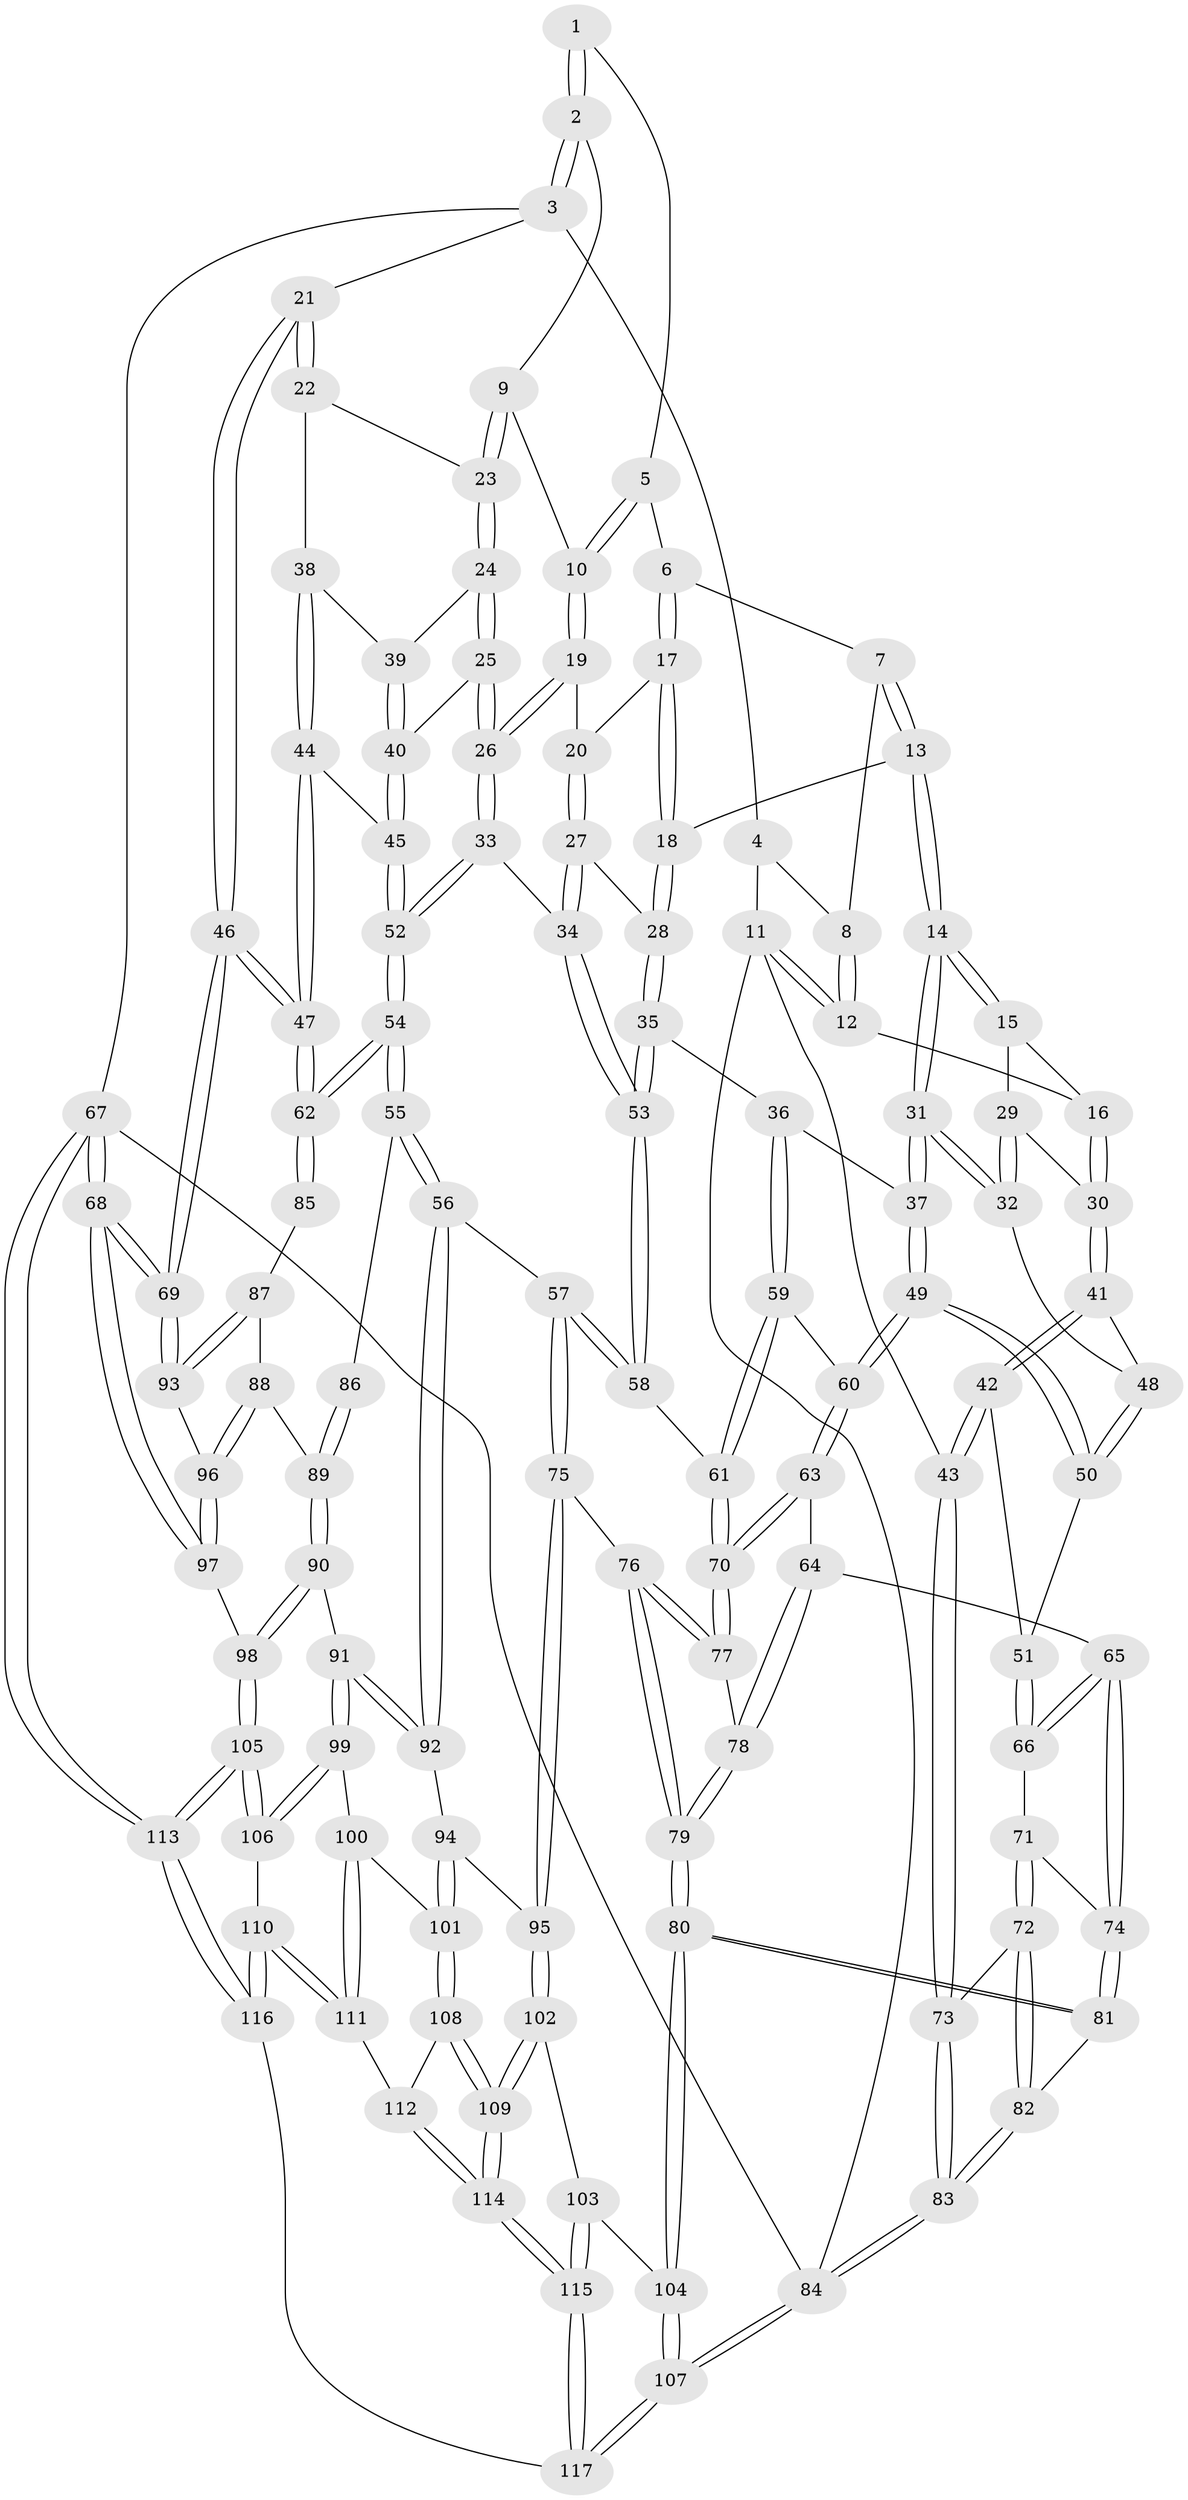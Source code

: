 // Generated by graph-tools (version 1.1) at 2025/17/03/09/25 04:17:11]
// undirected, 117 vertices, 289 edges
graph export_dot {
graph [start="1"]
  node [color=gray90,style=filled];
  1 [pos="+0.7774789352012511+0"];
  2 [pos="+1+0"];
  3 [pos="+1+0"];
  4 [pos="+0.3028932179954701+0"];
  5 [pos="+0.6246729717061997+0.05559510204132323"];
  6 [pos="+0.5038833671746286+0.11921533700573754"];
  7 [pos="+0.31292497970282945+0"];
  8 [pos="+0.3011324220095348+0"];
  9 [pos="+0.7519714738431836+0.1539397925460634"];
  10 [pos="+0.6639551362154616+0.17187971991913376"];
  11 [pos="+0+0.20294514464633434"];
  12 [pos="+0+0.17657477558365392"];
  13 [pos="+0.26968184562121955+0.19049440911467408"];
  14 [pos="+0.26479454998952573+0.19513722118213453"];
  15 [pos="+0.21951539507227202+0.2138636109114557"];
  16 [pos="+0.10261271236071137+0.2064504368670725"];
  17 [pos="+0.5083008246521955+0.14721938080532987"];
  18 [pos="+0.38669360317891815+0.25758609180846187"];
  19 [pos="+0.6275963599149116+0.2438500886097491"];
  20 [pos="+0.5548908615508347+0.2214043437635944"];
  21 [pos="+1+0.0023798254583397662"];
  22 [pos="+0.917210238621719+0.23172839681054802"];
  23 [pos="+0.7720718562956028+0.21571601533773857"];
  24 [pos="+0.7282620385374767+0.28912759933099413"];
  25 [pos="+0.6739232398890252+0.31159883224929336"];
  26 [pos="+0.6674324307723802+0.3133829225802668"];
  27 [pos="+0.4523059447348325+0.33103989844279974"];
  28 [pos="+0.4421363522965783+0.33425365290785974"];
  29 [pos="+0.2159532811430586+0.22245540941284067"];
  30 [pos="+0.1178345095829194+0.34403112960270377"];
  31 [pos="+0.28683110698221426+0.38256416758641787"];
  32 [pos="+0.190911160807275+0.3532412939084105"];
  33 [pos="+0.6458149908718559+0.3807916633886134"];
  34 [pos="+0.6380596996912716+0.3825780811198449"];
  35 [pos="+0.41986572969079594+0.39083158239876986"];
  36 [pos="+0.4084514190618548+0.3993540289258781"];
  37 [pos="+0.29682587416716455+0.40428222858817825"];
  38 [pos="+0.8446839595968223+0.31239829339971525"];
  39 [pos="+0.812898281522038+0.3103751154966684"];
  40 [pos="+0.7803133076568255+0.36738169902426937"];
  41 [pos="+0.11244865028396608+0.3555729673143455"];
  42 [pos="+0+0.4226420578268471"];
  43 [pos="+0+0.4225070933222599"];
  44 [pos="+0.8571082833742595+0.43184392500670915"];
  45 [pos="+0.8168850229858922+0.43976372222996135"];
  46 [pos="+1+0.5151011070562173"];
  47 [pos="+1+0.5256717236989314"];
  48 [pos="+0.1746884486630656+0.36870701578254433"];
  49 [pos="+0.2520878839371453+0.46561515532112435"];
  50 [pos="+0.195879757796826+0.4564552193243619"];
  51 [pos="+0.13634045528179325+0.47649726481722826"];
  52 [pos="+0.7132072354191795+0.48325916145909376"];
  53 [pos="+0.5243429391201339+0.47363851224956727"];
  54 [pos="+0.6985032203367811+0.5890523474579314"];
  55 [pos="+0.6967988149181775+0.5923516682932788"];
  56 [pos="+0.6703434532233548+0.6132404279971718"];
  57 [pos="+0.5571071380504027+0.594944148007589"];
  58 [pos="+0.5251293636968628+0.5650847005601949"];
  59 [pos="+0.39831059941724484+0.4853829056493328"];
  60 [pos="+0.26189387455939434+0.4927434467097199"];
  61 [pos="+0.4054126266195221+0.5635367045890615"];
  62 [pos="+1+0.537271374100221"];
  63 [pos="+0.2799253561494582+0.5816442741451828"];
  64 [pos="+0.2731879644501806+0.5875277042027461"];
  65 [pos="+0.2517311939326059+0.5927769720227083"];
  66 [pos="+0.1520168505675444+0.5768717625707185"];
  67 [pos="+1+1"];
  68 [pos="+1+1"];
  69 [pos="+1+0.7106265986024743"];
  70 [pos="+0.3675426230838666+0.5939738599978962"];
  71 [pos="+0.14279769558095626+0.5845568021425321"];
  72 [pos="+0.07074086726944068+0.6283903815385544"];
  73 [pos="+0+0.5003901689931364"];
  74 [pos="+0.18388086080468036+0.6730250231565228"];
  75 [pos="+0.46073681778757797+0.7412434087012206"];
  76 [pos="+0.40769889442073276+0.7065845496648628"];
  77 [pos="+0.39075922548388226+0.6751357105777346"];
  78 [pos="+0.27134534582119274+0.7048303827520783"];
  79 [pos="+0.2412692469527898+0.7993576309860632"];
  80 [pos="+0.22130390033340624+0.8267927385994919"];
  81 [pos="+0.14224479086983835+0.7493888690649427"];
  82 [pos="+0.11930546006500517+0.7389773090968517"];
  83 [pos="+0+0.9021278695073635"];
  84 [pos="+0+1"];
  85 [pos="+0.9602579172588553+0.6191613273306378"];
  86 [pos="+0.7945892330853555+0.6583491722318604"];
  87 [pos="+0.9280247716225898+0.6684969324618038"];
  88 [pos="+0.8477522136904151+0.7424964968861246"];
  89 [pos="+0.8389639772111493+0.7434178086380918"];
  90 [pos="+0.7989455432852606+0.7855550606252418"];
  91 [pos="+0.6726149265721626+0.7363197143795394"];
  92 [pos="+0.6652419070424662+0.7236083047260123"];
  93 [pos="+0.9370471463980129+0.7774536967583153"];
  94 [pos="+0.5663997377323411+0.7675871983009188"];
  95 [pos="+0.4689242921166099+0.7642844921691305"];
  96 [pos="+0.9179679458555967+0.7924610452257586"];
  97 [pos="+0.9185759731163833+0.8577903393935182"];
  98 [pos="+0.8052570353640741+0.8605278198468864"];
  99 [pos="+0.6694374863186004+0.8269620210792655"];
  100 [pos="+0.6157978851664784+0.8577317678846864"];
  101 [pos="+0.5909022212727468+0.864430589171748"];
  102 [pos="+0.4530518190332644+0.8232010921764983"];
  103 [pos="+0.3143771237343044+0.8735289074940189"];
  104 [pos="+0.22451846453331178+0.8429728163148127"];
  105 [pos="+0.7702257373542659+0.9130030086323205"];
  106 [pos="+0.7365049746591938+0.9095535966035434"];
  107 [pos="+0+1"];
  108 [pos="+0.5869900833791639+0.8684512540382715"];
  109 [pos="+0.5043161655279091+0.903245042249466"];
  110 [pos="+0.6866364166887834+0.9401724633939098"];
  111 [pos="+0.6665873218846172+0.9393172081409104"];
  112 [pos="+0.6310405324085782+0.9453701651067415"];
  113 [pos="+1+1"];
  114 [pos="+0.5011131462132344+1"];
  115 [pos="+0.46517399373817014+1"];
  116 [pos="+0.6430192589786392+1"];
  117 [pos="+0.46357235921021855+1"];
  1 -- 2;
  1 -- 2;
  1 -- 5;
  2 -- 3;
  2 -- 3;
  2 -- 9;
  3 -- 4;
  3 -- 21;
  3 -- 67;
  4 -- 8;
  4 -- 11;
  5 -- 6;
  5 -- 10;
  5 -- 10;
  6 -- 7;
  6 -- 17;
  6 -- 17;
  7 -- 8;
  7 -- 13;
  7 -- 13;
  8 -- 12;
  8 -- 12;
  9 -- 10;
  9 -- 23;
  9 -- 23;
  10 -- 19;
  10 -- 19;
  11 -- 12;
  11 -- 12;
  11 -- 43;
  11 -- 84;
  12 -- 16;
  13 -- 14;
  13 -- 14;
  13 -- 18;
  14 -- 15;
  14 -- 15;
  14 -- 31;
  14 -- 31;
  15 -- 16;
  15 -- 29;
  16 -- 30;
  16 -- 30;
  17 -- 18;
  17 -- 18;
  17 -- 20;
  18 -- 28;
  18 -- 28;
  19 -- 20;
  19 -- 26;
  19 -- 26;
  20 -- 27;
  20 -- 27;
  21 -- 22;
  21 -- 22;
  21 -- 46;
  21 -- 46;
  22 -- 23;
  22 -- 38;
  23 -- 24;
  23 -- 24;
  24 -- 25;
  24 -- 25;
  24 -- 39;
  25 -- 26;
  25 -- 26;
  25 -- 40;
  26 -- 33;
  26 -- 33;
  27 -- 28;
  27 -- 34;
  27 -- 34;
  28 -- 35;
  28 -- 35;
  29 -- 30;
  29 -- 32;
  29 -- 32;
  30 -- 41;
  30 -- 41;
  31 -- 32;
  31 -- 32;
  31 -- 37;
  31 -- 37;
  32 -- 48;
  33 -- 34;
  33 -- 52;
  33 -- 52;
  34 -- 53;
  34 -- 53;
  35 -- 36;
  35 -- 53;
  35 -- 53;
  36 -- 37;
  36 -- 59;
  36 -- 59;
  37 -- 49;
  37 -- 49;
  38 -- 39;
  38 -- 44;
  38 -- 44;
  39 -- 40;
  39 -- 40;
  40 -- 45;
  40 -- 45;
  41 -- 42;
  41 -- 42;
  41 -- 48;
  42 -- 43;
  42 -- 43;
  42 -- 51;
  43 -- 73;
  43 -- 73;
  44 -- 45;
  44 -- 47;
  44 -- 47;
  45 -- 52;
  45 -- 52;
  46 -- 47;
  46 -- 47;
  46 -- 69;
  46 -- 69;
  47 -- 62;
  47 -- 62;
  48 -- 50;
  48 -- 50;
  49 -- 50;
  49 -- 50;
  49 -- 60;
  49 -- 60;
  50 -- 51;
  51 -- 66;
  51 -- 66;
  52 -- 54;
  52 -- 54;
  53 -- 58;
  53 -- 58;
  54 -- 55;
  54 -- 55;
  54 -- 62;
  54 -- 62;
  55 -- 56;
  55 -- 56;
  55 -- 86;
  56 -- 57;
  56 -- 92;
  56 -- 92;
  57 -- 58;
  57 -- 58;
  57 -- 75;
  57 -- 75;
  58 -- 61;
  59 -- 60;
  59 -- 61;
  59 -- 61;
  60 -- 63;
  60 -- 63;
  61 -- 70;
  61 -- 70;
  62 -- 85;
  62 -- 85;
  63 -- 64;
  63 -- 70;
  63 -- 70;
  64 -- 65;
  64 -- 78;
  64 -- 78;
  65 -- 66;
  65 -- 66;
  65 -- 74;
  65 -- 74;
  66 -- 71;
  67 -- 68;
  67 -- 68;
  67 -- 113;
  67 -- 113;
  67 -- 84;
  68 -- 69;
  68 -- 69;
  68 -- 97;
  68 -- 97;
  69 -- 93;
  69 -- 93;
  70 -- 77;
  70 -- 77;
  71 -- 72;
  71 -- 72;
  71 -- 74;
  72 -- 73;
  72 -- 82;
  72 -- 82;
  73 -- 83;
  73 -- 83;
  74 -- 81;
  74 -- 81;
  75 -- 76;
  75 -- 95;
  75 -- 95;
  76 -- 77;
  76 -- 77;
  76 -- 79;
  76 -- 79;
  77 -- 78;
  78 -- 79;
  78 -- 79;
  79 -- 80;
  79 -- 80;
  80 -- 81;
  80 -- 81;
  80 -- 104;
  80 -- 104;
  81 -- 82;
  82 -- 83;
  82 -- 83;
  83 -- 84;
  83 -- 84;
  84 -- 107;
  84 -- 107;
  85 -- 87;
  86 -- 89;
  86 -- 89;
  87 -- 88;
  87 -- 93;
  87 -- 93;
  88 -- 89;
  88 -- 96;
  88 -- 96;
  89 -- 90;
  89 -- 90;
  90 -- 91;
  90 -- 98;
  90 -- 98;
  91 -- 92;
  91 -- 92;
  91 -- 99;
  91 -- 99;
  92 -- 94;
  93 -- 96;
  94 -- 95;
  94 -- 101;
  94 -- 101;
  95 -- 102;
  95 -- 102;
  96 -- 97;
  96 -- 97;
  97 -- 98;
  98 -- 105;
  98 -- 105;
  99 -- 100;
  99 -- 106;
  99 -- 106;
  100 -- 101;
  100 -- 111;
  100 -- 111;
  101 -- 108;
  101 -- 108;
  102 -- 103;
  102 -- 109;
  102 -- 109;
  103 -- 104;
  103 -- 115;
  103 -- 115;
  104 -- 107;
  104 -- 107;
  105 -- 106;
  105 -- 106;
  105 -- 113;
  105 -- 113;
  106 -- 110;
  107 -- 117;
  107 -- 117;
  108 -- 109;
  108 -- 109;
  108 -- 112;
  109 -- 114;
  109 -- 114;
  110 -- 111;
  110 -- 111;
  110 -- 116;
  110 -- 116;
  111 -- 112;
  112 -- 114;
  112 -- 114;
  113 -- 116;
  113 -- 116;
  114 -- 115;
  114 -- 115;
  115 -- 117;
  115 -- 117;
  116 -- 117;
}
